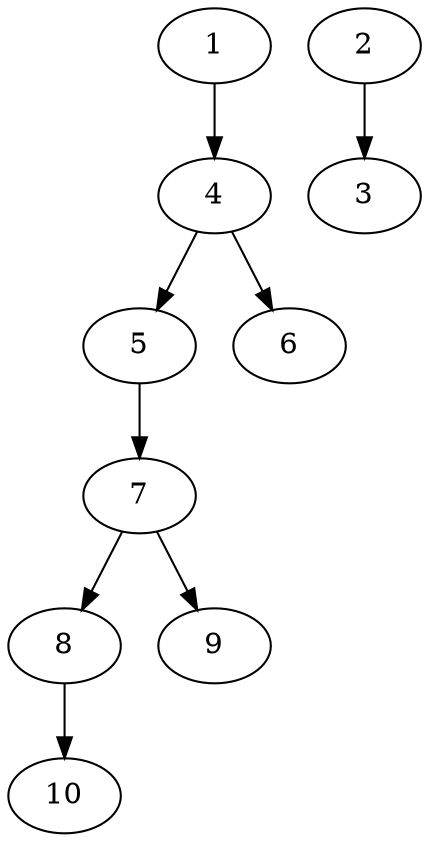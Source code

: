 // DAG (tier=1-easy, mode=compute, n=10, ccr=0.261, fat=0.475, density=0.332, regular=0.682, jump=0.016, mindata=262144, maxdata=2097152)
// DAG automatically generated by daggen at Sun Aug 24 16:33:32 2025
// /home/ermia/Project/Environments/daggen/bin/daggen --dot --ccr 0.261 --fat 0.475 --regular 0.682 --density 0.332 --jump 0.016 --mindata 262144 --maxdata 2097152 -n 10 
digraph G {
  1 [size="1618562666238824", alpha="0.14", expect_size="809281333119412"]
  1 -> 4 [size ="26369832517632"]
  2 [size="1633027096576000000", alpha="0.10", expect_size="816513548288000000"]
  2 -> 3 [size ="11093934080000"]
  3 [size="328170741192694", alpha="0.13", expect_size="164085370596347"]
  4 [size="11947179072729332", alpha="0.15", expect_size="5973589536364666"]
  4 -> 5 [size ="6437216452608"]
  4 -> 6 [size ="6437216452608"]
  5 [size="12982493043531944", alpha="0.18", expect_size="6491246521765972"]
  5 -> 7 [size ="6103626678272"]
  6 [size="70439486919517856", alpha="0.20", expect_size="35219743459758928"]
  7 [size="3573380746594746368", alpha="0.05", expect_size="1786690373297373184"]
  7 -> 8 [size ="18698618273792"]
  7 -> 9 [size ="18698618273792"]
  8 [size="49538551658586", alpha="0.18", expect_size="24769275829293"]
  8 -> 10 [size ="1217698725888"]
  9 [size="768193554336913", alpha="0.01", expect_size="384096777168456"]
  10 [size="8134377443956883456", alpha="0.07", expect_size="4067188721978441728"]
}